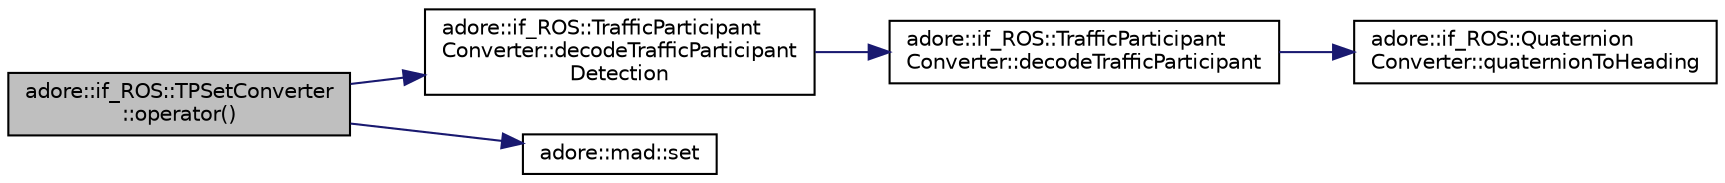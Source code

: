 digraph "adore::if_ROS::TPSetConverter::operator()"
{
 // LATEX_PDF_SIZE
  edge [fontname="Helvetica",fontsize="10",labelfontname="Helvetica",labelfontsize="10"];
  node [fontname="Helvetica",fontsize="10",shape=record];
  rankdir="LR";
  Node1 [label="adore::if_ROS::TPSetConverter\l::operator()",height=0.2,width=0.4,color="black", fillcolor="grey75", style="filled", fontcolor="black",tooltip=" "];
  Node1 -> Node2 [color="midnightblue",fontsize="10",style="solid",fontname="Helvetica"];
  Node2 [label="adore::if_ROS::TrafficParticipant\lConverter::decodeTrafficParticipant\lDetection",height=0.2,width=0.4,color="black", fillcolor="white", style="filled",URL="$classadore_1_1if__ROS_1_1TrafficParticipantConverter.html#af51bd5618ccf12e2f4c83a74a86026c2",tooltip=" "];
  Node2 -> Node3 [color="midnightblue",fontsize="10",style="solid",fontname="Helvetica"];
  Node3 [label="adore::if_ROS::TrafficParticipant\lConverter::decodeTrafficParticipant",height=0.2,width=0.4,color="black", fillcolor="white", style="filled",URL="$classadore_1_1if__ROS_1_1TrafficParticipantConverter.html#a10e7d1b12723d934a352133e4a3709f9",tooltip=" "];
  Node3 -> Node4 [color="midnightblue",fontsize="10",style="solid",fontname="Helvetica"];
  Node4 [label="adore::if_ROS::Quaternion\lConverter::quaternionToHeading",height=0.2,width=0.4,color="black", fillcolor="white", style="filled",URL="$structadore_1_1if__ROS_1_1QuaternionConverter.html#ab4dba6ab02bc42e99cb6dac9effa1656",tooltip="convert quaternion to heading"];
  Node1 -> Node5 [color="midnightblue",fontsize="10",style="solid",fontname="Helvetica"];
  Node5 [label="adore::mad::set",height=0.2,width=0.4,color="black", fillcolor="white", style="filled",URL="$namespaceadore_1_1mad.html#ac5aeccec5e3cf50a2bc9492d95a49779",tooltip=" "];
}
